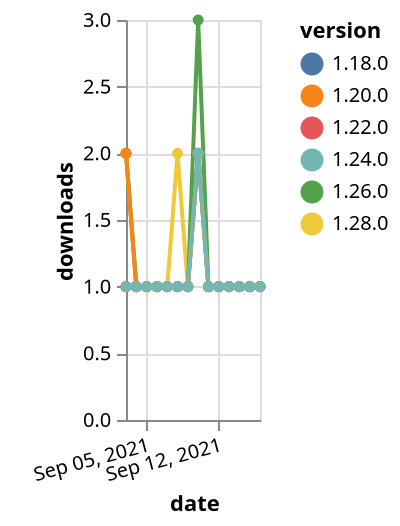 {"$schema": "https://vega.github.io/schema/vega-lite/v5.json", "description": "A simple bar chart with embedded data.", "data": {"values": [{"date": "2021-09-03", "total": 221, "delta": 1, "version": "1.18.0"}, {"date": "2021-09-04", "total": 222, "delta": 1, "version": "1.18.0"}, {"date": "2021-09-05", "total": 223, "delta": 1, "version": "1.18.0"}, {"date": "2021-09-06", "total": 224, "delta": 1, "version": "1.18.0"}, {"date": "2021-09-07", "total": 225, "delta": 1, "version": "1.18.0"}, {"date": "2021-09-08", "total": 226, "delta": 1, "version": "1.18.0"}, {"date": "2021-09-09", "total": 227, "delta": 1, "version": "1.18.0"}, {"date": "2021-09-10", "total": 229, "delta": 2, "version": "1.18.0"}, {"date": "2021-09-11", "total": 230, "delta": 1, "version": "1.18.0"}, {"date": "2021-09-12", "total": 231, "delta": 1, "version": "1.18.0"}, {"date": "2021-09-13", "total": 232, "delta": 1, "version": "1.18.0"}, {"date": "2021-09-14", "total": 233, "delta": 1, "version": "1.18.0"}, {"date": "2021-09-15", "total": 234, "delta": 1, "version": "1.18.0"}, {"date": "2021-09-16", "total": 235, "delta": 1, "version": "1.18.0"}, {"date": "2021-09-03", "total": 171, "delta": 1, "version": "1.22.0"}, {"date": "2021-09-04", "total": 172, "delta": 1, "version": "1.22.0"}, {"date": "2021-09-05", "total": 173, "delta": 1, "version": "1.22.0"}, {"date": "2021-09-06", "total": 174, "delta": 1, "version": "1.22.0"}, {"date": "2021-09-07", "total": 175, "delta": 1, "version": "1.22.0"}, {"date": "2021-09-08", "total": 176, "delta": 1, "version": "1.22.0"}, {"date": "2021-09-09", "total": 177, "delta": 1, "version": "1.22.0"}, {"date": "2021-09-10", "total": 179, "delta": 2, "version": "1.22.0"}, {"date": "2021-09-11", "total": 180, "delta": 1, "version": "1.22.0"}, {"date": "2021-09-12", "total": 181, "delta": 1, "version": "1.22.0"}, {"date": "2021-09-13", "total": 182, "delta": 1, "version": "1.22.0"}, {"date": "2021-09-14", "total": 183, "delta": 1, "version": "1.22.0"}, {"date": "2021-09-15", "total": 184, "delta": 1, "version": "1.22.0"}, {"date": "2021-09-16", "total": 185, "delta": 1, "version": "1.22.0"}, {"date": "2021-09-03", "total": 116, "delta": 2, "version": "1.28.0"}, {"date": "2021-09-04", "total": 117, "delta": 1, "version": "1.28.0"}, {"date": "2021-09-05", "total": 118, "delta": 1, "version": "1.28.0"}, {"date": "2021-09-06", "total": 119, "delta": 1, "version": "1.28.0"}, {"date": "2021-09-07", "total": 120, "delta": 1, "version": "1.28.0"}, {"date": "2021-09-08", "total": 122, "delta": 2, "version": "1.28.0"}, {"date": "2021-09-09", "total": 123, "delta": 1, "version": "1.28.0"}, {"date": "2021-09-10", "total": 125, "delta": 2, "version": "1.28.0"}, {"date": "2021-09-11", "total": 126, "delta": 1, "version": "1.28.0"}, {"date": "2021-09-12", "total": 127, "delta": 1, "version": "1.28.0"}, {"date": "2021-09-13", "total": 128, "delta": 1, "version": "1.28.0"}, {"date": "2021-09-14", "total": 129, "delta": 1, "version": "1.28.0"}, {"date": "2021-09-15", "total": 130, "delta": 1, "version": "1.28.0"}, {"date": "2021-09-16", "total": 131, "delta": 1, "version": "1.28.0"}, {"date": "2021-09-03", "total": 163, "delta": 2, "version": "1.26.0"}, {"date": "2021-09-04", "total": 164, "delta": 1, "version": "1.26.0"}, {"date": "2021-09-05", "total": 165, "delta": 1, "version": "1.26.0"}, {"date": "2021-09-06", "total": 166, "delta": 1, "version": "1.26.0"}, {"date": "2021-09-07", "total": 167, "delta": 1, "version": "1.26.0"}, {"date": "2021-09-08", "total": 168, "delta": 1, "version": "1.26.0"}, {"date": "2021-09-09", "total": 169, "delta": 1, "version": "1.26.0"}, {"date": "2021-09-10", "total": 172, "delta": 3, "version": "1.26.0"}, {"date": "2021-09-11", "total": 173, "delta": 1, "version": "1.26.0"}, {"date": "2021-09-12", "total": 174, "delta": 1, "version": "1.26.0"}, {"date": "2021-09-13", "total": 175, "delta": 1, "version": "1.26.0"}, {"date": "2021-09-14", "total": 176, "delta": 1, "version": "1.26.0"}, {"date": "2021-09-15", "total": 177, "delta": 1, "version": "1.26.0"}, {"date": "2021-09-16", "total": 178, "delta": 1, "version": "1.26.0"}, {"date": "2021-09-03", "total": 173, "delta": 2, "version": "1.20.0"}, {"date": "2021-09-04", "total": 174, "delta": 1, "version": "1.20.0"}, {"date": "2021-09-05", "total": 175, "delta": 1, "version": "1.20.0"}, {"date": "2021-09-06", "total": 176, "delta": 1, "version": "1.20.0"}, {"date": "2021-09-07", "total": 177, "delta": 1, "version": "1.20.0"}, {"date": "2021-09-08", "total": 178, "delta": 1, "version": "1.20.0"}, {"date": "2021-09-09", "total": 179, "delta": 1, "version": "1.20.0"}, {"date": "2021-09-10", "total": 181, "delta": 2, "version": "1.20.0"}, {"date": "2021-09-11", "total": 182, "delta": 1, "version": "1.20.0"}, {"date": "2021-09-12", "total": 183, "delta": 1, "version": "1.20.0"}, {"date": "2021-09-13", "total": 184, "delta": 1, "version": "1.20.0"}, {"date": "2021-09-14", "total": 185, "delta": 1, "version": "1.20.0"}, {"date": "2021-09-15", "total": 186, "delta": 1, "version": "1.20.0"}, {"date": "2021-09-16", "total": 187, "delta": 1, "version": "1.20.0"}, {"date": "2021-09-03", "total": 152, "delta": 1, "version": "1.24.0"}, {"date": "2021-09-04", "total": 153, "delta": 1, "version": "1.24.0"}, {"date": "2021-09-05", "total": 154, "delta": 1, "version": "1.24.0"}, {"date": "2021-09-06", "total": 155, "delta": 1, "version": "1.24.0"}, {"date": "2021-09-07", "total": 156, "delta": 1, "version": "1.24.0"}, {"date": "2021-09-08", "total": 157, "delta": 1, "version": "1.24.0"}, {"date": "2021-09-09", "total": 158, "delta": 1, "version": "1.24.0"}, {"date": "2021-09-10", "total": 160, "delta": 2, "version": "1.24.0"}, {"date": "2021-09-11", "total": 161, "delta": 1, "version": "1.24.0"}, {"date": "2021-09-12", "total": 162, "delta": 1, "version": "1.24.0"}, {"date": "2021-09-13", "total": 163, "delta": 1, "version": "1.24.0"}, {"date": "2021-09-14", "total": 164, "delta": 1, "version": "1.24.0"}, {"date": "2021-09-15", "total": 165, "delta": 1, "version": "1.24.0"}, {"date": "2021-09-16", "total": 166, "delta": 1, "version": "1.24.0"}]}, "width": "container", "mark": {"type": "line", "point": {"filled": true}}, "encoding": {"x": {"field": "date", "type": "temporal", "timeUnit": "yearmonthdate", "title": "date", "axis": {"labelAngle": -15}}, "y": {"field": "delta", "type": "quantitative", "title": "downloads"}, "color": {"field": "version", "type": "nominal"}, "tooltip": {"field": "delta"}}}